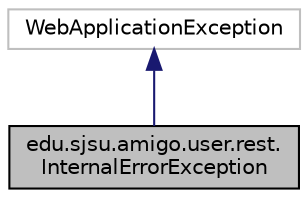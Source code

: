 digraph "edu.sjsu.amigo.user.rest.InternalErrorException"
{
  edge [fontname="Helvetica",fontsize="10",labelfontname="Helvetica",labelfontsize="10"];
  node [fontname="Helvetica",fontsize="10",shape=record];
  Node2 [label="edu.sjsu.amigo.user.rest.\lInternalErrorException",height=0.2,width=0.4,color="black", fillcolor="grey75", style="filled", fontcolor="black"];
  Node3 -> Node2 [dir="back",color="midnightblue",fontsize="10",style="solid",fontname="Helvetica"];
  Node3 [label="WebApplicationException",height=0.2,width=0.4,color="grey75", fillcolor="white", style="filled"];
}
